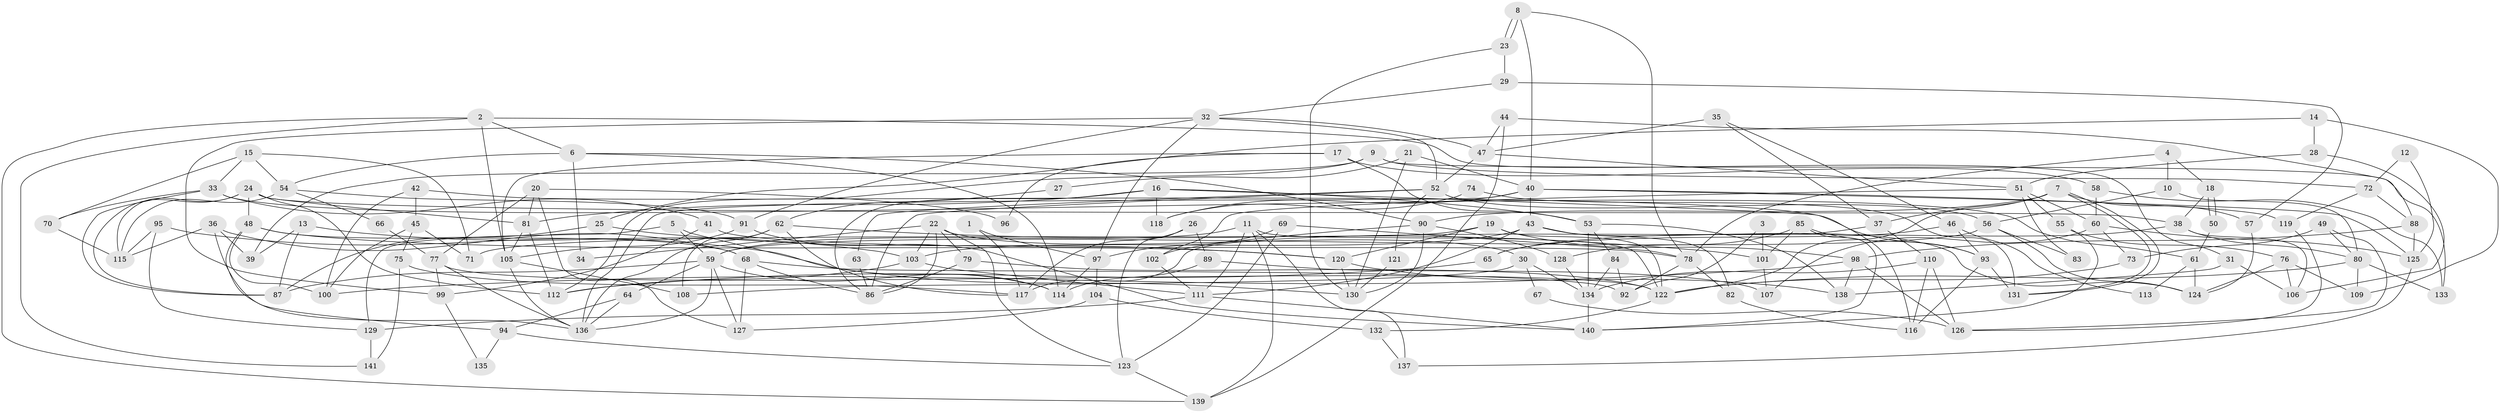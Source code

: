 // Generated by graph-tools (version 1.1) at 2025/15/03/09/25 04:15:19]
// undirected, 141 vertices, 282 edges
graph export_dot {
graph [start="1"]
  node [color=gray90,style=filled];
  1;
  2;
  3;
  4;
  5;
  6;
  7;
  8;
  9;
  10;
  11;
  12;
  13;
  14;
  15;
  16;
  17;
  18;
  19;
  20;
  21;
  22;
  23;
  24;
  25;
  26;
  27;
  28;
  29;
  30;
  31;
  32;
  33;
  34;
  35;
  36;
  37;
  38;
  39;
  40;
  41;
  42;
  43;
  44;
  45;
  46;
  47;
  48;
  49;
  50;
  51;
  52;
  53;
  54;
  55;
  56;
  57;
  58;
  59;
  60;
  61;
  62;
  63;
  64;
  65;
  66;
  67;
  68;
  69;
  70;
  71;
  72;
  73;
  74;
  75;
  76;
  77;
  78;
  79;
  80;
  81;
  82;
  83;
  84;
  85;
  86;
  87;
  88;
  89;
  90;
  91;
  92;
  93;
  94;
  95;
  96;
  97;
  98;
  99;
  100;
  101;
  102;
  103;
  104;
  105;
  106;
  107;
  108;
  109;
  110;
  111;
  112;
  113;
  114;
  115;
  116;
  117;
  118;
  119;
  120;
  121;
  122;
  123;
  124;
  125;
  126;
  127;
  128;
  129;
  130;
  131;
  132;
  133;
  134;
  135;
  136;
  137;
  138;
  139;
  140;
  141;
  1 -- 97;
  1 -- 117;
  2 -- 105;
  2 -- 31;
  2 -- 6;
  2 -- 139;
  2 -- 141;
  3 -- 101;
  3 -- 92;
  4 -- 10;
  4 -- 78;
  4 -- 18;
  5 -- 114;
  5 -- 59;
  5 -- 129;
  6 -- 54;
  6 -- 34;
  6 -- 90;
  6 -- 114;
  7 -- 131;
  7 -- 131;
  7 -- 122;
  7 -- 37;
  7 -- 57;
  7 -- 90;
  8 -- 78;
  8 -- 23;
  8 -- 23;
  8 -- 40;
  9 -- 112;
  9 -- 72;
  9 -- 39;
  9 -- 133;
  10 -- 56;
  10 -- 80;
  11 -- 122;
  11 -- 111;
  11 -- 59;
  11 -- 137;
  11 -- 139;
  12 -- 125;
  12 -- 72;
  13 -- 39;
  13 -- 103;
  13 -- 87;
  14 -- 109;
  14 -- 25;
  14 -- 28;
  15 -- 54;
  15 -- 71;
  15 -- 33;
  15 -- 70;
  16 -- 81;
  16 -- 86;
  16 -- 53;
  16 -- 116;
  16 -- 118;
  17 -- 105;
  17 -- 53;
  17 -- 58;
  17 -- 96;
  18 -- 50;
  18 -- 50;
  18 -- 38;
  19 -- 98;
  19 -- 120;
  19 -- 71;
  19 -- 122;
  20 -- 77;
  20 -- 81;
  20 -- 96;
  20 -- 127;
  21 -- 40;
  21 -- 130;
  21 -- 27;
  22 -- 123;
  22 -- 79;
  22 -- 30;
  22 -- 34;
  22 -- 86;
  22 -- 103;
  23 -- 130;
  23 -- 29;
  24 -- 87;
  24 -- 112;
  24 -- 38;
  24 -- 48;
  24 -- 81;
  24 -- 115;
  25 -- 87;
  25 -- 120;
  26 -- 123;
  26 -- 117;
  26 -- 89;
  27 -- 62;
  28 -- 51;
  28 -- 106;
  29 -- 57;
  29 -- 32;
  30 -- 108;
  30 -- 67;
  30 -- 134;
  31 -- 106;
  31 -- 138;
  32 -- 97;
  32 -- 47;
  32 -- 52;
  32 -- 91;
  32 -- 99;
  33 -- 87;
  33 -- 41;
  33 -- 61;
  33 -- 70;
  35 -- 47;
  35 -- 37;
  35 -- 46;
  36 -- 68;
  36 -- 115;
  36 -- 39;
  36 -- 136;
  37 -- 110;
  37 -- 117;
  38 -- 65;
  38 -- 80;
  38 -- 106;
  40 -- 43;
  40 -- 118;
  40 -- 119;
  40 -- 125;
  40 -- 136;
  41 -- 78;
  41 -- 99;
  42 -- 45;
  42 -- 100;
  42 -- 93;
  43 -- 111;
  43 -- 103;
  43 -- 82;
  43 -- 124;
  44 -- 47;
  44 -- 139;
  44 -- 88;
  45 -- 75;
  45 -- 100;
  45 -- 71;
  46 -- 65;
  46 -- 93;
  46 -- 113;
  47 -- 52;
  47 -- 51;
  48 -- 68;
  48 -- 94;
  48 -- 100;
  48 -- 120;
  49 -- 80;
  49 -- 73;
  49 -- 126;
  50 -- 61;
  51 -- 60;
  51 -- 55;
  51 -- 83;
  51 -- 102;
  52 -- 56;
  52 -- 63;
  52 -- 86;
  52 -- 121;
  53 -- 138;
  53 -- 84;
  53 -- 134;
  54 -- 91;
  54 -- 115;
  54 -- 66;
  55 -- 140;
  55 -- 76;
  56 -- 124;
  56 -- 59;
  56 -- 83;
  57 -- 124;
  58 -- 133;
  58 -- 60;
  59 -- 136;
  59 -- 64;
  59 -- 87;
  59 -- 114;
  59 -- 127;
  60 -- 125;
  60 -- 73;
  60 -- 107;
  61 -- 124;
  61 -- 113;
  62 -- 136;
  62 -- 101;
  62 -- 108;
  62 -- 117;
  63 -- 86;
  64 -- 136;
  64 -- 94;
  65 -- 112;
  66 -- 77;
  67 -- 126;
  68 -- 86;
  68 -- 127;
  68 -- 92;
  69 -- 123;
  69 -- 78;
  69 -- 97;
  70 -- 115;
  72 -- 88;
  72 -- 119;
  73 -- 122;
  74 -- 118;
  74 -- 131;
  75 -- 141;
  75 -- 117;
  76 -- 106;
  76 -- 109;
  76 -- 124;
  77 -- 99;
  77 -- 136;
  77 -- 122;
  78 -- 92;
  78 -- 82;
  79 -- 86;
  79 -- 122;
  80 -- 122;
  80 -- 109;
  80 -- 133;
  81 -- 105;
  81 -- 112;
  82 -- 116;
  84 -- 134;
  84 -- 92;
  85 -- 128;
  85 -- 93;
  85 -- 101;
  85 -- 140;
  88 -- 125;
  88 -- 98;
  89 -- 114;
  89 -- 107;
  90 -- 102;
  90 -- 128;
  90 -- 130;
  91 -- 140;
  91 -- 105;
  93 -- 116;
  93 -- 131;
  94 -- 123;
  94 -- 135;
  95 -- 129;
  95 -- 115;
  95 -- 130;
  97 -- 114;
  97 -- 104;
  98 -- 126;
  98 -- 100;
  98 -- 138;
  99 -- 135;
  101 -- 107;
  102 -- 111;
  103 -- 111;
  103 -- 112;
  104 -- 127;
  104 -- 132;
  105 -- 136;
  105 -- 108;
  110 -- 116;
  110 -- 134;
  110 -- 126;
  111 -- 140;
  111 -- 129;
  119 -- 126;
  120 -- 130;
  120 -- 138;
  121 -- 130;
  122 -- 132;
  123 -- 139;
  125 -- 137;
  128 -- 134;
  129 -- 141;
  132 -- 137;
  134 -- 140;
}
